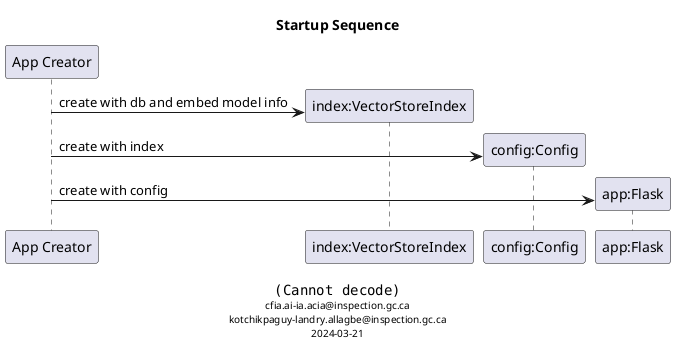 @startuml startup sequence
title Startup Sequence

participant "App Creator" as creator

create "index:VectorStoreIndex" as index
creator -> index: create with db and embed model info

create "config:Config" as config
creator -> config: create with index

create "app:Flask" as app
creator -> app: create with config

<style>
legend {
    Fontsize 10
    BackgroundColor white
    LineColor white
    HorizontalAlignment center
}
</style>
legend
<img:../img/logo.png{scale=0.2}>
cfia.ai-ia.acia@inspection.gc.ca
kotchikpaguy-landry.allagbe@inspection.gc.ca
2024-03-21
end legend
@enduml
